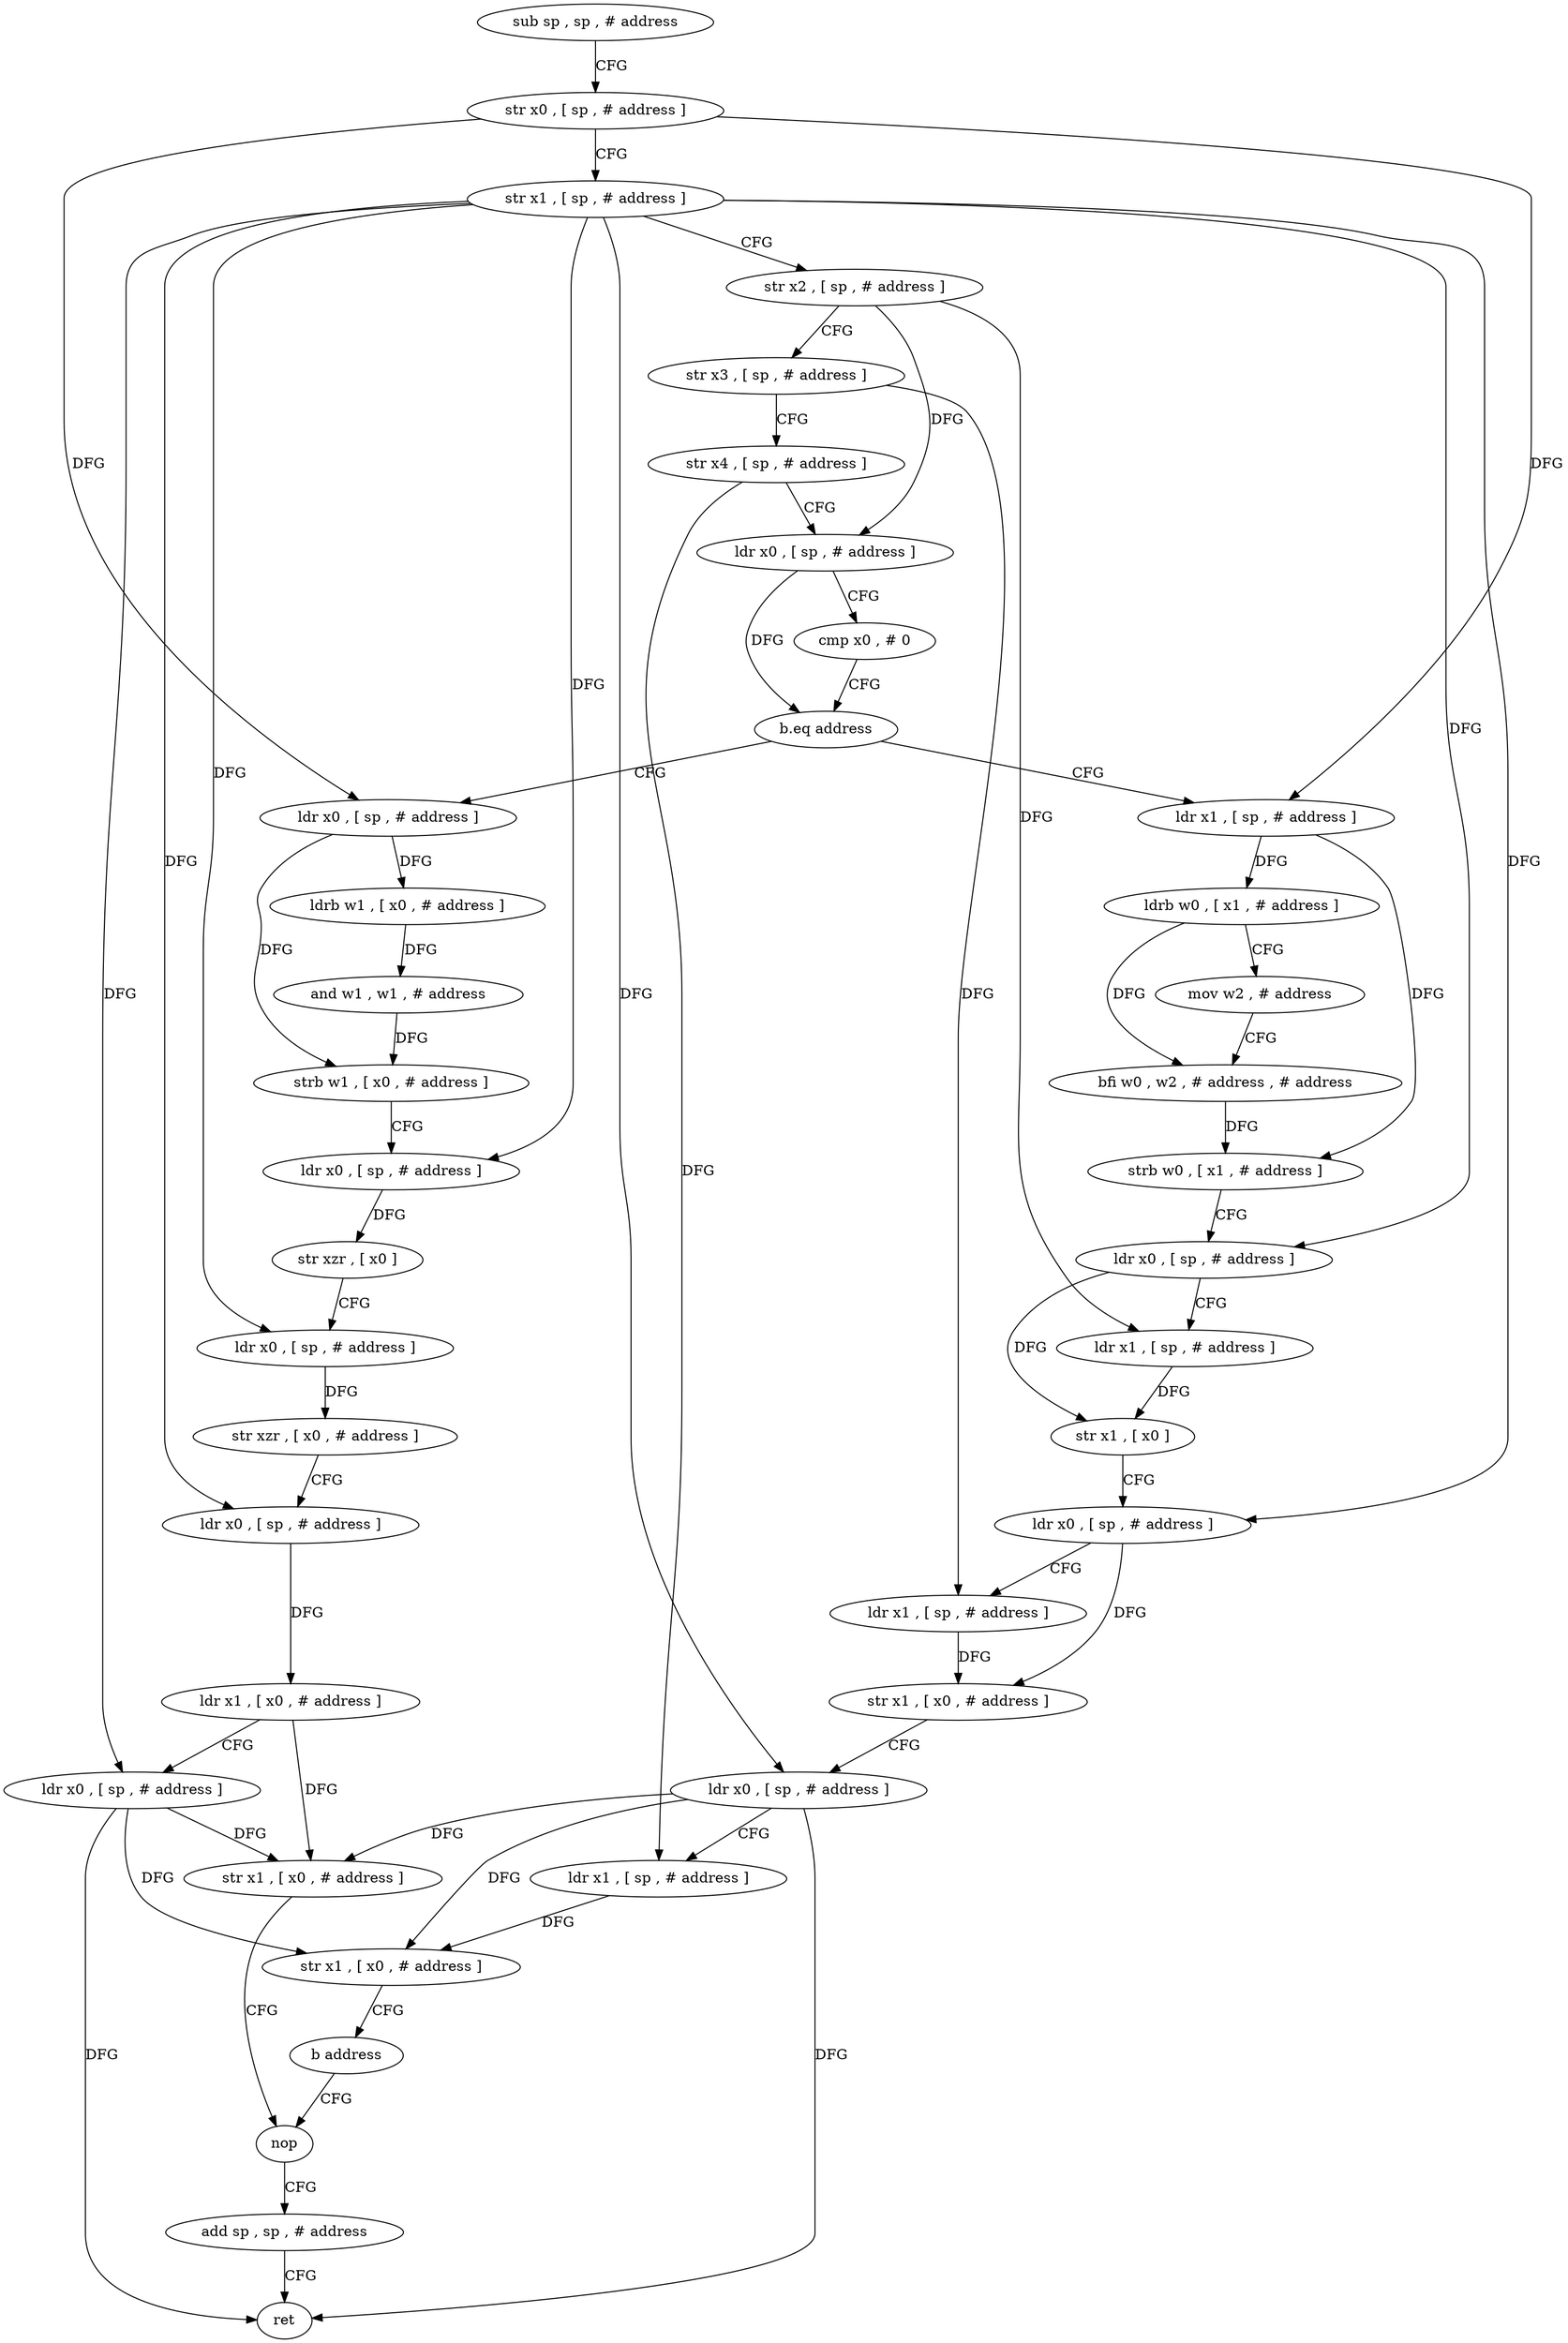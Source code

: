 digraph "func" {
"4440844" [label = "sub sp , sp , # address" ]
"4440848" [label = "str x0 , [ sp , # address ]" ]
"4440852" [label = "str x1 , [ sp , # address ]" ]
"4440856" [label = "str x2 , [ sp , # address ]" ]
"4440860" [label = "str x3 , [ sp , # address ]" ]
"4440864" [label = "str x4 , [ sp , # address ]" ]
"4440868" [label = "ldr x0 , [ sp , # address ]" ]
"4440872" [label = "cmp x0 , # 0" ]
"4440876" [label = "b.eq address" ]
"4440940" [label = "ldr x0 , [ sp , # address ]" ]
"4440880" [label = "ldr x1 , [ sp , # address ]" ]
"4440944" [label = "ldrb w1 , [ x0 , # address ]" ]
"4440948" [label = "and w1 , w1 , # address" ]
"4440952" [label = "strb w1 , [ x0 , # address ]" ]
"4440956" [label = "ldr x0 , [ sp , # address ]" ]
"4440960" [label = "str xzr , [ x0 ]" ]
"4440964" [label = "ldr x0 , [ sp , # address ]" ]
"4440968" [label = "str xzr , [ x0 , # address ]" ]
"4440972" [label = "ldr x0 , [ sp , # address ]" ]
"4440976" [label = "ldr x1 , [ x0 , # address ]" ]
"4440980" [label = "ldr x0 , [ sp , # address ]" ]
"4440984" [label = "str x1 , [ x0 , # address ]" ]
"4440988" [label = "nop" ]
"4440884" [label = "ldrb w0 , [ x1 , # address ]" ]
"4440888" [label = "mov w2 , # address" ]
"4440892" [label = "bfi w0 , w2 , # address , # address" ]
"4440896" [label = "strb w0 , [ x1 , # address ]" ]
"4440900" [label = "ldr x0 , [ sp , # address ]" ]
"4440904" [label = "ldr x1 , [ sp , # address ]" ]
"4440908" [label = "str x1 , [ x0 ]" ]
"4440912" [label = "ldr x0 , [ sp , # address ]" ]
"4440916" [label = "ldr x1 , [ sp , # address ]" ]
"4440920" [label = "str x1 , [ x0 , # address ]" ]
"4440924" [label = "ldr x0 , [ sp , # address ]" ]
"4440928" [label = "ldr x1 , [ sp , # address ]" ]
"4440932" [label = "str x1 , [ x0 , # address ]" ]
"4440936" [label = "b address" ]
"4440992" [label = "add sp , sp , # address" ]
"4440996" [label = "ret" ]
"4440844" -> "4440848" [ label = "CFG" ]
"4440848" -> "4440852" [ label = "CFG" ]
"4440848" -> "4440940" [ label = "DFG" ]
"4440848" -> "4440880" [ label = "DFG" ]
"4440852" -> "4440856" [ label = "CFG" ]
"4440852" -> "4440956" [ label = "DFG" ]
"4440852" -> "4440964" [ label = "DFG" ]
"4440852" -> "4440972" [ label = "DFG" ]
"4440852" -> "4440980" [ label = "DFG" ]
"4440852" -> "4440900" [ label = "DFG" ]
"4440852" -> "4440912" [ label = "DFG" ]
"4440852" -> "4440924" [ label = "DFG" ]
"4440856" -> "4440860" [ label = "CFG" ]
"4440856" -> "4440868" [ label = "DFG" ]
"4440856" -> "4440904" [ label = "DFG" ]
"4440860" -> "4440864" [ label = "CFG" ]
"4440860" -> "4440916" [ label = "DFG" ]
"4440864" -> "4440868" [ label = "CFG" ]
"4440864" -> "4440928" [ label = "DFG" ]
"4440868" -> "4440872" [ label = "CFG" ]
"4440868" -> "4440876" [ label = "DFG" ]
"4440872" -> "4440876" [ label = "CFG" ]
"4440876" -> "4440940" [ label = "CFG" ]
"4440876" -> "4440880" [ label = "CFG" ]
"4440940" -> "4440944" [ label = "DFG" ]
"4440940" -> "4440952" [ label = "DFG" ]
"4440880" -> "4440884" [ label = "DFG" ]
"4440880" -> "4440896" [ label = "DFG" ]
"4440944" -> "4440948" [ label = "DFG" ]
"4440948" -> "4440952" [ label = "DFG" ]
"4440952" -> "4440956" [ label = "CFG" ]
"4440956" -> "4440960" [ label = "DFG" ]
"4440960" -> "4440964" [ label = "CFG" ]
"4440964" -> "4440968" [ label = "DFG" ]
"4440968" -> "4440972" [ label = "CFG" ]
"4440972" -> "4440976" [ label = "DFG" ]
"4440976" -> "4440980" [ label = "CFG" ]
"4440976" -> "4440984" [ label = "DFG" ]
"4440980" -> "4440984" [ label = "DFG" ]
"4440980" -> "4440932" [ label = "DFG" ]
"4440980" -> "4440996" [ label = "DFG" ]
"4440984" -> "4440988" [ label = "CFG" ]
"4440988" -> "4440992" [ label = "CFG" ]
"4440884" -> "4440888" [ label = "CFG" ]
"4440884" -> "4440892" [ label = "DFG" ]
"4440888" -> "4440892" [ label = "CFG" ]
"4440892" -> "4440896" [ label = "DFG" ]
"4440896" -> "4440900" [ label = "CFG" ]
"4440900" -> "4440904" [ label = "CFG" ]
"4440900" -> "4440908" [ label = "DFG" ]
"4440904" -> "4440908" [ label = "DFG" ]
"4440908" -> "4440912" [ label = "CFG" ]
"4440912" -> "4440916" [ label = "CFG" ]
"4440912" -> "4440920" [ label = "DFG" ]
"4440916" -> "4440920" [ label = "DFG" ]
"4440920" -> "4440924" [ label = "CFG" ]
"4440924" -> "4440928" [ label = "CFG" ]
"4440924" -> "4440984" [ label = "DFG" ]
"4440924" -> "4440932" [ label = "DFG" ]
"4440924" -> "4440996" [ label = "DFG" ]
"4440928" -> "4440932" [ label = "DFG" ]
"4440932" -> "4440936" [ label = "CFG" ]
"4440936" -> "4440988" [ label = "CFG" ]
"4440992" -> "4440996" [ label = "CFG" ]
}
